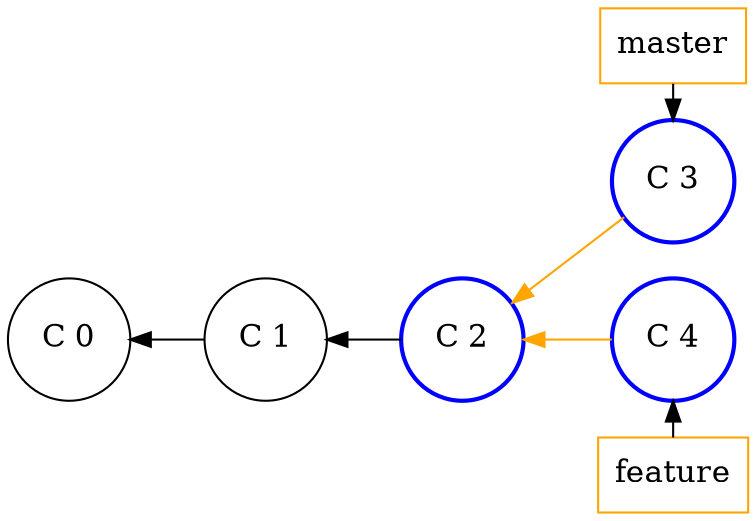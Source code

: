 digraph git_merge_fast_fwd {
    splines=line
    rankdir=LR
    bgcolor=transparent

    node[shape=rect,fontsize=15.0, style="", color=orange]
    edge[dir=back, style=""]
    master [label="master"]
    feature [label="feature"]

    node[shape=circle,fontsize=15.0, style="", color=""]
    edge[dir=back, style=""]

    c_0 [label="C 0", group=master]
    c_1 [label="C 1", group=master]

    /* Marked nodes */
    node[color=blue, style=bold]
    c_2 [label="C 2", group=master]
    c_3 [label="C 3", group=branch]
    c_4 [label="C 4", group=master]

    edge[style=""]
    c_0 -> c_1 -> c_2
    edge[color=orange]
    c_2 -> c_4
    c_2 -> c_3

    edge[color=""]
    master -> c_3 [dir=""]
    c_4 -> feature


    {rank=same; master c_3}
    {rank=same; c_4 feature}

}
